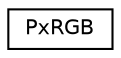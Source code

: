digraph "Graphical Class Hierarchy"
{
  edge [fontname="Helvetica",fontsize="10",labelfontname="Helvetica",labelfontsize="10"];
  node [fontname="Helvetica",fontsize="10",shape=record];
  rankdir="LR";
  Node0 [label="PxRGB",height=0.2,width=0.4,color="black", fillcolor="white", style="filled",URL="$classPxRGB.html"];
}
